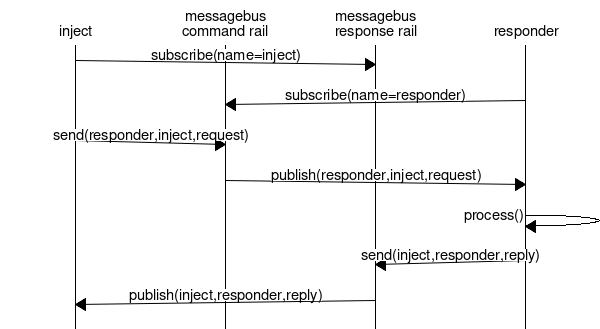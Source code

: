 # injector/actor message flow
msc {

  arcgradient = 4;

  a [label="inject"],
  b [label="messagebus\ncommand rail"],
  c [label="messagebus\nresponse rail"],
  d [label="responder"];

  a=>c [ label = "subscribe(name=inject)" ] ;
  d=>b [ label = "subscribe(name=responder)" ] ;

  a=>b [ label = "send(responder,inject,request)"];
  b=>d [ label = "publish(responder,inject,request)"];
  d=>d [ label = "process()" ];

  d=>c [ label = "send(inject,responder,reply)"];
  c=>a [ label = "publish(inject,responder,reply)"];

}
